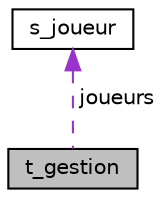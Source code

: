 digraph "t_gestion"
{
 // LATEX_PDF_SIZE
  edge [fontname="Helvetica",fontsize="10",labelfontname="Helvetica",labelfontsize="10"];
  node [fontname="Helvetica",fontsize="10",shape=record];
  Node1 [label="t_gestion",height=0.2,width=0.4,color="black", fillcolor="grey75", style="filled", fontcolor="black",tooltip="Tout comme t_parametres, t_gestion est déclaré une seule fois."];
  Node2 -> Node1 [dir="back",color="darkorchid3",fontsize="10",style="dashed",label=" joueurs" ,fontname="Helvetica"];
  Node2 [label="s_joueur",height=0.2,width=0.4,color="black", fillcolor="white", style="filled",URL="$structs__joueur.html",tooltip=" "];
}
